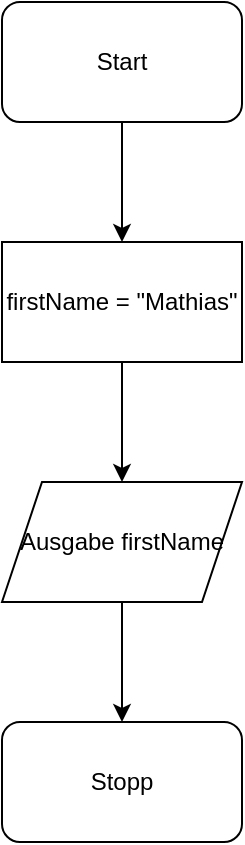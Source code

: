 <mxfile>
    <diagram id="JoXixv5OQ8RV3UTiPCVC" name="PAP_1">
        <mxGraphModel dx="766" dy="574" grid="1" gridSize="10" guides="1" tooltips="1" connect="1" arrows="1" fold="1" page="1" pageScale="1" pageWidth="827" pageHeight="1169" math="0" shadow="0">
            <root>
                <mxCell id="0"/>
                <mxCell id="1" parent="0"/>
                <mxCell id="2" value="Stopp" style="rounded=1;whiteSpace=wrap;html=1;" vertex="1" parent="1">
                    <mxGeometry x="110" y="410" width="120" height="60" as="geometry"/>
                </mxCell>
                <mxCell id="4" value="" style="edgeStyle=none;html=1;" edge="1" parent="1" source="3" target="6">
                    <mxGeometry relative="1" as="geometry"/>
                </mxCell>
                <mxCell id="3" value="Start" style="rounded=1;whiteSpace=wrap;html=1;" vertex="1" parent="1">
                    <mxGeometry x="110" y="50" width="120" height="60" as="geometry"/>
                </mxCell>
                <mxCell id="7" style="edgeStyle=none;html=1;entryX=0.5;entryY=0;entryDx=0;entryDy=0;" edge="1" parent="1" source="6" target="8">
                    <mxGeometry relative="1" as="geometry"/>
                </mxCell>
                <mxCell id="6" value="firstName = &quot;Mathias&quot;" style="rounded=0;whiteSpace=wrap;html=1;" vertex="1" parent="1">
                    <mxGeometry x="110" y="170" width="120" height="60" as="geometry"/>
                </mxCell>
                <mxCell id="9" style="edgeStyle=none;html=1;entryX=0.5;entryY=0;entryDx=0;entryDy=0;" edge="1" parent="1" source="8" target="2">
                    <mxGeometry relative="1" as="geometry"/>
                </mxCell>
                <mxCell id="8" value="Ausgabe firstName" style="shape=parallelogram;perimeter=parallelogramPerimeter;whiteSpace=wrap;html=1;fixedSize=1;" vertex="1" parent="1">
                    <mxGeometry x="110" y="290" width="120" height="60" as="geometry"/>
                </mxCell>
            </root>
        </mxGraphModel>
    </diagram>
    <diagram name="PAP_2" id="3OYGy7xZaJDwkI2zoJMJ">
        <mxGraphModel dx="766" dy="574" grid="1" gridSize="10" guides="1" tooltips="1" connect="1" arrows="1" fold="1" page="1" pageScale="1" pageWidth="827" pageHeight="1169" math="0" shadow="0">
            <root>
                <mxCell id="wkLuRXynhkfUTKyjyq0P-0"/>
                <mxCell id="wkLuRXynhkfUTKyjyq0P-1" parent="wkLuRXynhkfUTKyjyq0P-0"/>
                <mxCell id="wkLuRXynhkfUTKyjyq0P-2" value="Stopp" style="rounded=1;whiteSpace=wrap;html=1;" vertex="1" parent="wkLuRXynhkfUTKyjyq0P-1">
                    <mxGeometry x="110" y="330" width="120" height="60" as="geometry"/>
                </mxCell>
                <mxCell id="wkLuRXynhkfUTKyjyq0P-3" value="" style="edgeStyle=none;html=1;" edge="1" parent="wkLuRXynhkfUTKyjyq0P-1" source="wkLuRXynhkfUTKyjyq0P-4" target="wkLuRXynhkfUTKyjyq0P-6">
                    <mxGeometry relative="1" as="geometry"/>
                </mxCell>
                <mxCell id="wkLuRXynhkfUTKyjyq0P-4" value="Start" style="rounded=1;whiteSpace=wrap;html=1;" vertex="1" parent="wkLuRXynhkfUTKyjyq0P-1">
                    <mxGeometry x="110" y="50" width="120" height="60" as="geometry"/>
                </mxCell>
                <mxCell id="wkLuRXynhkfUTKyjyq0P-5" style="edgeStyle=none;html=1;entryX=0.5;entryY=0;entryDx=0;entryDy=0;" edge="1" parent="wkLuRXynhkfUTKyjyq0P-1" source="wkLuRXynhkfUTKyjyq0P-6" target="wkLuRXynhkfUTKyjyq0P-8">
                    <mxGeometry relative="1" as="geometry"/>
                </mxCell>
                <mxCell id="wkLuRXynhkfUTKyjyq0P-6" value="firstName = &quot;Mathias&quot;" style="rounded=0;whiteSpace=wrap;html=1;" vertex="1" parent="wkLuRXynhkfUTKyjyq0P-1">
                    <mxGeometry x="110" y="120" width="120" height="60" as="geometry"/>
                </mxCell>
                <mxCell id="wkLuRXynhkfUTKyjyq0P-7" style="edgeStyle=none;html=1;entryX=0.5;entryY=0;entryDx=0;entryDy=0;" edge="1" parent="wkLuRXynhkfUTKyjyq0P-1" source="wkLuRXynhkfUTKyjyq0P-8" target="wkLuRXynhkfUTKyjyq0P-2">
                    <mxGeometry relative="1" as="geometry"/>
                </mxCell>
                <mxCell id="wkLuRXynhkfUTKyjyq0P-8" value="Ausgabe firstName &amp;amp; familiyName" style="shape=parallelogram;perimeter=parallelogramPerimeter;whiteSpace=wrap;html=1;fixedSize=1;" vertex="1" parent="wkLuRXynhkfUTKyjyq0P-1">
                    <mxGeometry x="110" y="260" width="120" height="60" as="geometry"/>
                </mxCell>
                <mxCell id="wkLuRXynhkfUTKyjyq0P-9" value="fanmilyName = &quot;Weber&quot;" style="rounded=0;whiteSpace=wrap;html=1;" vertex="1" parent="wkLuRXynhkfUTKyjyq0P-1">
                    <mxGeometry x="110" y="190" width="120" height="60" as="geometry"/>
                </mxCell>
            </root>
        </mxGraphModel>
    </diagram>
</mxfile>